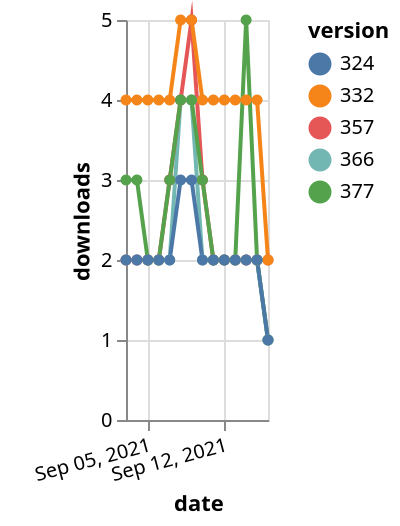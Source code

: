 {"$schema": "https://vega.github.io/schema/vega-lite/v5.json", "description": "A simple bar chart with embedded data.", "data": {"values": [{"date": "2021-09-03", "total": 2533, "delta": 2, "version": "366"}, {"date": "2021-09-04", "total": 2535, "delta": 2, "version": "366"}, {"date": "2021-09-05", "total": 2537, "delta": 2, "version": "366"}, {"date": "2021-09-06", "total": 2539, "delta": 2, "version": "366"}, {"date": "2021-09-07", "total": 2541, "delta": 2, "version": "366"}, {"date": "2021-09-08", "total": 2545, "delta": 4, "version": "366"}, {"date": "2021-09-09", "total": 2549, "delta": 4, "version": "366"}, {"date": "2021-09-10", "total": 2551, "delta": 2, "version": "366"}, {"date": "2021-09-11", "total": 2553, "delta": 2, "version": "366"}, {"date": "2021-09-12", "total": 2555, "delta": 2, "version": "366"}, {"date": "2021-09-13", "total": 2557, "delta": 2, "version": "366"}, {"date": "2021-09-14", "total": 2559, "delta": 2, "version": "366"}, {"date": "2021-09-15", "total": 2561, "delta": 2, "version": "366"}, {"date": "2021-09-16", "total": 2562, "delta": 1, "version": "366"}, {"date": "2021-09-03", "total": 2988, "delta": 2, "version": "357"}, {"date": "2021-09-04", "total": 2990, "delta": 2, "version": "357"}, {"date": "2021-09-05", "total": 2992, "delta": 2, "version": "357"}, {"date": "2021-09-06", "total": 2994, "delta": 2, "version": "357"}, {"date": "2021-09-07", "total": 2997, "delta": 3, "version": "357"}, {"date": "2021-09-08", "total": 3001, "delta": 4, "version": "357"}, {"date": "2021-09-09", "total": 3006, "delta": 5, "version": "357"}, {"date": "2021-09-10", "total": 3009, "delta": 3, "version": "357"}, {"date": "2021-09-11", "total": 3011, "delta": 2, "version": "357"}, {"date": "2021-09-12", "total": 3013, "delta": 2, "version": "357"}, {"date": "2021-09-13", "total": 3015, "delta": 2, "version": "357"}, {"date": "2021-09-14", "total": 3017, "delta": 2, "version": "357"}, {"date": "2021-09-15", "total": 3019, "delta": 2, "version": "357"}, {"date": "2021-09-16", "total": 3021, "delta": 2, "version": "357"}, {"date": "2021-09-03", "total": 5309, "delta": 4, "version": "332"}, {"date": "2021-09-04", "total": 5313, "delta": 4, "version": "332"}, {"date": "2021-09-05", "total": 5317, "delta": 4, "version": "332"}, {"date": "2021-09-06", "total": 5321, "delta": 4, "version": "332"}, {"date": "2021-09-07", "total": 5325, "delta": 4, "version": "332"}, {"date": "2021-09-08", "total": 5330, "delta": 5, "version": "332"}, {"date": "2021-09-09", "total": 5335, "delta": 5, "version": "332"}, {"date": "2021-09-10", "total": 5339, "delta": 4, "version": "332"}, {"date": "2021-09-11", "total": 5343, "delta": 4, "version": "332"}, {"date": "2021-09-12", "total": 5347, "delta": 4, "version": "332"}, {"date": "2021-09-13", "total": 5351, "delta": 4, "version": "332"}, {"date": "2021-09-14", "total": 5355, "delta": 4, "version": "332"}, {"date": "2021-09-15", "total": 5359, "delta": 4, "version": "332"}, {"date": "2021-09-16", "total": 5361, "delta": 2, "version": "332"}, {"date": "2021-09-03", "total": 2228, "delta": 3, "version": "377"}, {"date": "2021-09-04", "total": 2231, "delta": 3, "version": "377"}, {"date": "2021-09-05", "total": 2233, "delta": 2, "version": "377"}, {"date": "2021-09-06", "total": 2235, "delta": 2, "version": "377"}, {"date": "2021-09-07", "total": 2238, "delta": 3, "version": "377"}, {"date": "2021-09-08", "total": 2242, "delta": 4, "version": "377"}, {"date": "2021-09-09", "total": 2246, "delta": 4, "version": "377"}, {"date": "2021-09-10", "total": 2249, "delta": 3, "version": "377"}, {"date": "2021-09-11", "total": 2251, "delta": 2, "version": "377"}, {"date": "2021-09-12", "total": 2253, "delta": 2, "version": "377"}, {"date": "2021-09-13", "total": 2255, "delta": 2, "version": "377"}, {"date": "2021-09-14", "total": 2260, "delta": 5, "version": "377"}, {"date": "2021-09-15", "total": 2262, "delta": 2, "version": "377"}, {"date": "2021-09-16", "total": 2263, "delta": 1, "version": "377"}, {"date": "2021-09-03", "total": 2735, "delta": 2, "version": "324"}, {"date": "2021-09-04", "total": 2737, "delta": 2, "version": "324"}, {"date": "2021-09-05", "total": 2739, "delta": 2, "version": "324"}, {"date": "2021-09-06", "total": 2741, "delta": 2, "version": "324"}, {"date": "2021-09-07", "total": 2743, "delta": 2, "version": "324"}, {"date": "2021-09-08", "total": 2746, "delta": 3, "version": "324"}, {"date": "2021-09-09", "total": 2749, "delta": 3, "version": "324"}, {"date": "2021-09-10", "total": 2751, "delta": 2, "version": "324"}, {"date": "2021-09-11", "total": 2753, "delta": 2, "version": "324"}, {"date": "2021-09-12", "total": 2755, "delta": 2, "version": "324"}, {"date": "2021-09-13", "total": 2757, "delta": 2, "version": "324"}, {"date": "2021-09-14", "total": 2759, "delta": 2, "version": "324"}, {"date": "2021-09-15", "total": 2761, "delta": 2, "version": "324"}, {"date": "2021-09-16", "total": 2762, "delta": 1, "version": "324"}]}, "width": "container", "mark": {"type": "line", "point": {"filled": true}}, "encoding": {"x": {"field": "date", "type": "temporal", "timeUnit": "yearmonthdate", "title": "date", "axis": {"labelAngle": -15}}, "y": {"field": "delta", "type": "quantitative", "title": "downloads"}, "color": {"field": "version", "type": "nominal"}, "tooltip": {"field": "delta"}}}
